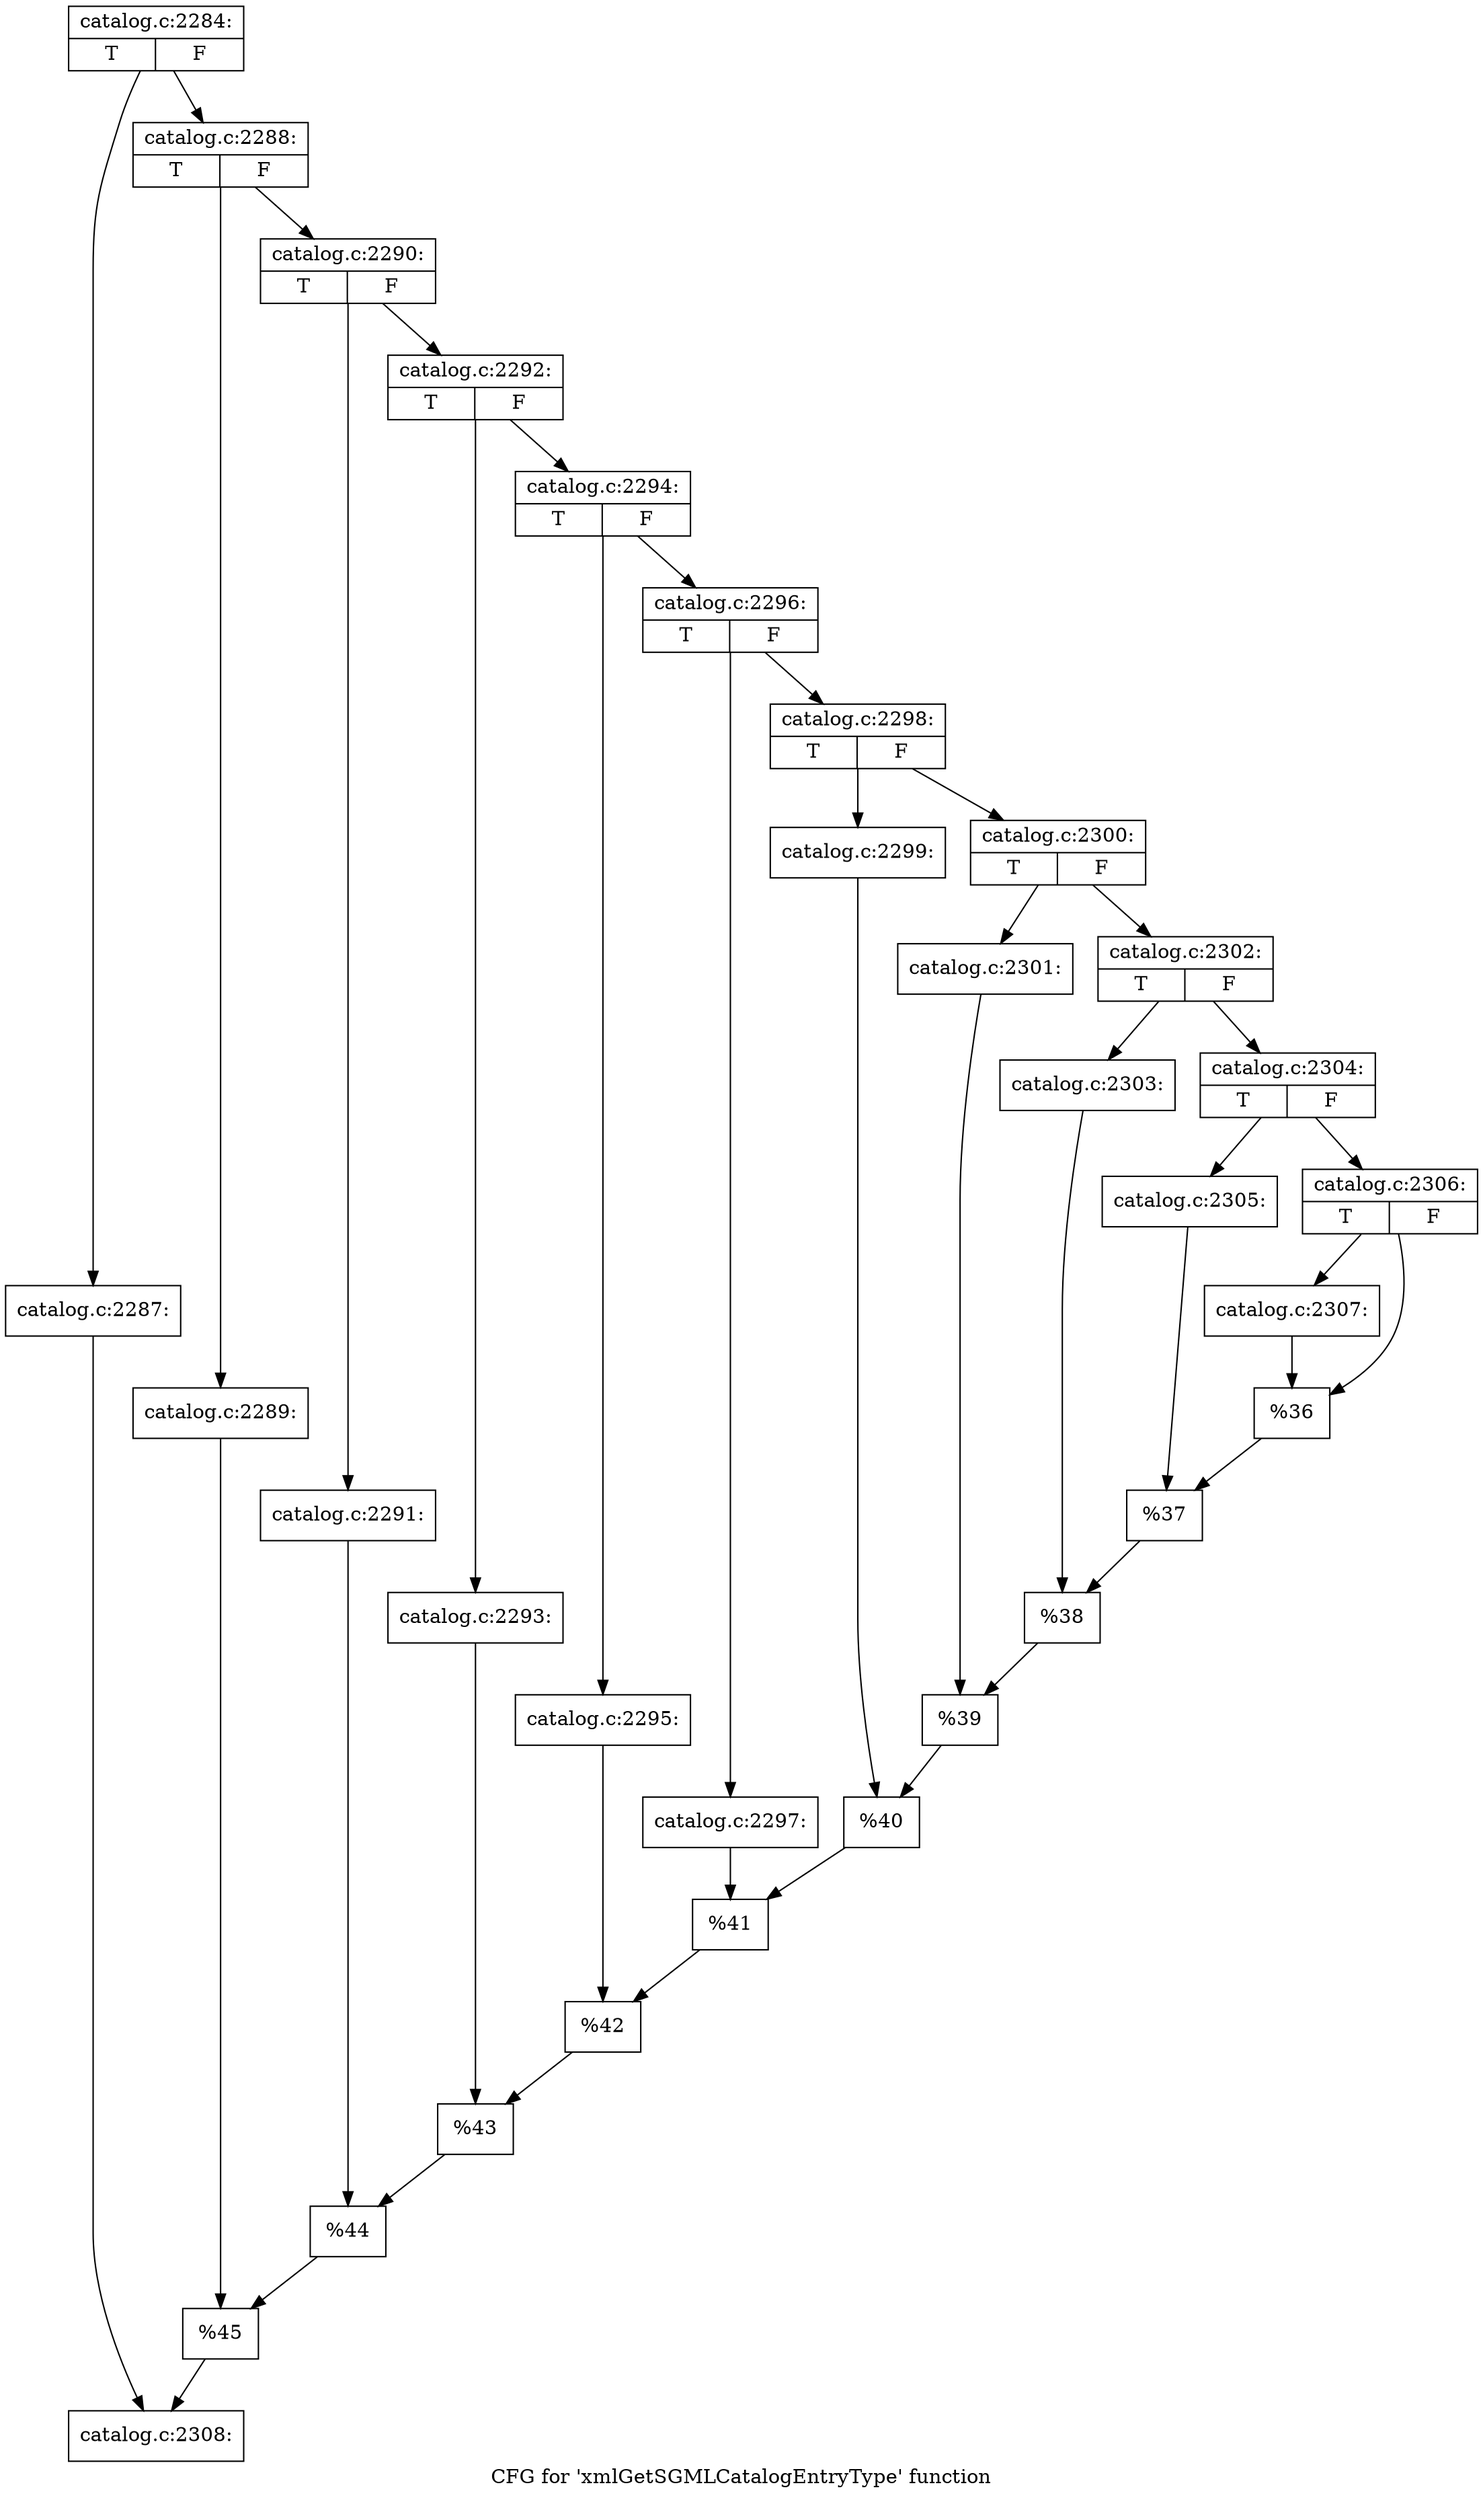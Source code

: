 digraph "CFG for 'xmlGetSGMLCatalogEntryType' function" {
	label="CFG for 'xmlGetSGMLCatalogEntryType' function";

	Node0x3ac6020 [shape=record,label="{catalog.c:2284:|{<s0>T|<s1>F}}"];
	Node0x3ac6020 -> Node0x3ac6670;
	Node0x3ac6020 -> Node0x3ac6710;
	Node0x3ac6670 [shape=record,label="{catalog.c:2287:}"];
	Node0x3ac6670 -> Node0x3ac66c0;
	Node0x3ac6710 [shape=record,label="{catalog.c:2288:|{<s0>T|<s1>F}}"];
	Node0x3ac6710 -> Node0x3acb790;
	Node0x3ac6710 -> Node0x3acb830;
	Node0x3acb790 [shape=record,label="{catalog.c:2289:}"];
	Node0x3acb790 -> Node0x3acb7e0;
	Node0x3acb830 [shape=record,label="{catalog.c:2290:|{<s0>T|<s1>F}}"];
	Node0x3acb830 -> Node0x3acbd60;
	Node0x3acb830 -> Node0x3acbe00;
	Node0x3acbd60 [shape=record,label="{catalog.c:2291:}"];
	Node0x3acbd60 -> Node0x3acbdb0;
	Node0x3acbe00 [shape=record,label="{catalog.c:2292:|{<s0>T|<s1>F}}"];
	Node0x3acbe00 -> Node0x3acc330;
	Node0x3acbe00 -> Node0x3acc3d0;
	Node0x3acc330 [shape=record,label="{catalog.c:2293:}"];
	Node0x3acc330 -> Node0x3acc380;
	Node0x3acc3d0 [shape=record,label="{catalog.c:2294:|{<s0>T|<s1>F}}"];
	Node0x3acc3d0 -> Node0x3acc900;
	Node0x3acc3d0 -> Node0x3acc9a0;
	Node0x3acc900 [shape=record,label="{catalog.c:2295:}"];
	Node0x3acc900 -> Node0x3acc950;
	Node0x3acc9a0 [shape=record,label="{catalog.c:2296:|{<s0>T|<s1>F}}"];
	Node0x3acc9a0 -> Node0x3acced0;
	Node0x3acc9a0 -> Node0x3accf70;
	Node0x3acced0 [shape=record,label="{catalog.c:2297:}"];
	Node0x3acced0 -> Node0x3accf20;
	Node0x3accf70 [shape=record,label="{catalog.c:2298:|{<s0>T|<s1>F}}"];
	Node0x3accf70 -> Node0x3acd4a0;
	Node0x3accf70 -> Node0x3acd540;
	Node0x3acd4a0 [shape=record,label="{catalog.c:2299:}"];
	Node0x3acd4a0 -> Node0x3acd4f0;
	Node0x3acd540 [shape=record,label="{catalog.c:2300:|{<s0>T|<s1>F}}"];
	Node0x3acd540 -> Node0x3acda70;
	Node0x3acd540 -> Node0x3acdb10;
	Node0x3acda70 [shape=record,label="{catalog.c:2301:}"];
	Node0x3acda70 -> Node0x3acdac0;
	Node0x3acdb10 [shape=record,label="{catalog.c:2302:|{<s0>T|<s1>F}}"];
	Node0x3acdb10 -> Node0x3ace040;
	Node0x3acdb10 -> Node0x3ace0e0;
	Node0x3ace040 [shape=record,label="{catalog.c:2303:}"];
	Node0x3ace040 -> Node0x3ace090;
	Node0x3ace0e0 [shape=record,label="{catalog.c:2304:|{<s0>T|<s1>F}}"];
	Node0x3ace0e0 -> Node0x3ace610;
	Node0x3ace0e0 -> Node0x3ace6b0;
	Node0x3ace610 [shape=record,label="{catalog.c:2305:}"];
	Node0x3ace610 -> Node0x3ace660;
	Node0x3ace6b0 [shape=record,label="{catalog.c:2306:|{<s0>T|<s1>F}}"];
	Node0x3ace6b0 -> Node0x3acebe0;
	Node0x3ace6b0 -> Node0x3acec30;
	Node0x3acebe0 [shape=record,label="{catalog.c:2307:}"];
	Node0x3acebe0 -> Node0x3acec30;
	Node0x3acec30 [shape=record,label="{%36}"];
	Node0x3acec30 -> Node0x3ace660;
	Node0x3ace660 [shape=record,label="{%37}"];
	Node0x3ace660 -> Node0x3ace090;
	Node0x3ace090 [shape=record,label="{%38}"];
	Node0x3ace090 -> Node0x3acdac0;
	Node0x3acdac0 [shape=record,label="{%39}"];
	Node0x3acdac0 -> Node0x3acd4f0;
	Node0x3acd4f0 [shape=record,label="{%40}"];
	Node0x3acd4f0 -> Node0x3accf20;
	Node0x3accf20 [shape=record,label="{%41}"];
	Node0x3accf20 -> Node0x3acc950;
	Node0x3acc950 [shape=record,label="{%42}"];
	Node0x3acc950 -> Node0x3acc380;
	Node0x3acc380 [shape=record,label="{%43}"];
	Node0x3acc380 -> Node0x3acbdb0;
	Node0x3acbdb0 [shape=record,label="{%44}"];
	Node0x3acbdb0 -> Node0x3acb7e0;
	Node0x3acb7e0 [shape=record,label="{%45}"];
	Node0x3acb7e0 -> Node0x3ac66c0;
	Node0x3ac66c0 [shape=record,label="{catalog.c:2308:}"];
}
